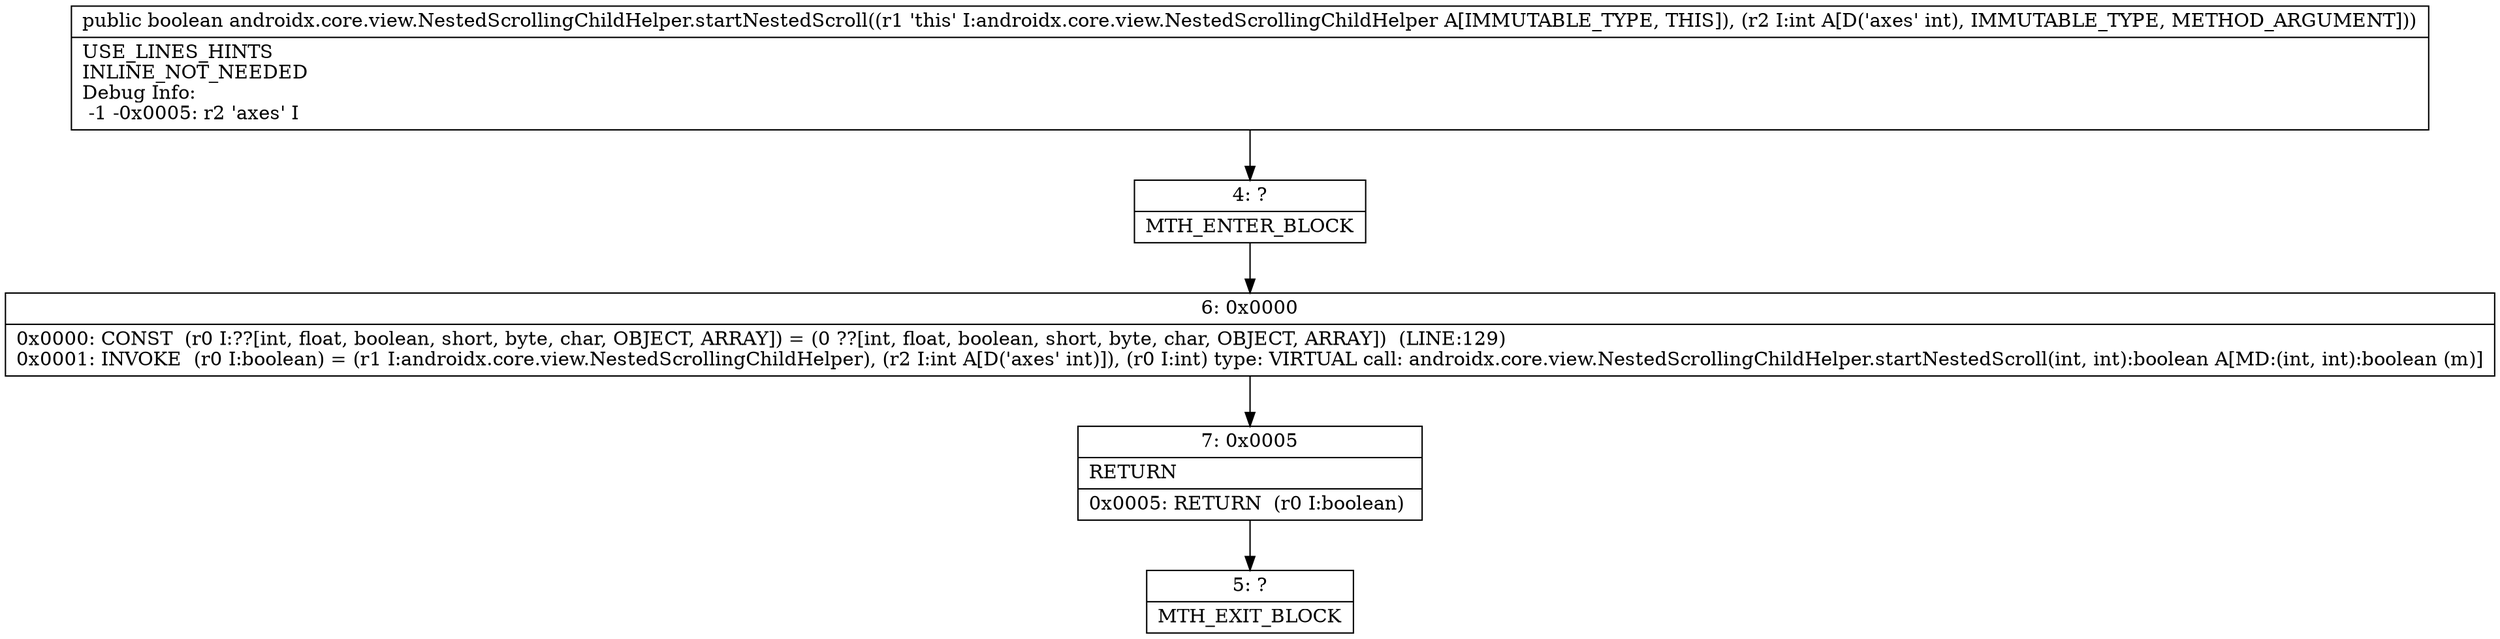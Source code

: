 digraph "CFG forandroidx.core.view.NestedScrollingChildHelper.startNestedScroll(I)Z" {
Node_4 [shape=record,label="{4\:\ ?|MTH_ENTER_BLOCK\l}"];
Node_6 [shape=record,label="{6\:\ 0x0000|0x0000: CONST  (r0 I:??[int, float, boolean, short, byte, char, OBJECT, ARRAY]) = (0 ??[int, float, boolean, short, byte, char, OBJECT, ARRAY])  (LINE:129)\l0x0001: INVOKE  (r0 I:boolean) = (r1 I:androidx.core.view.NestedScrollingChildHelper), (r2 I:int A[D('axes' int)]), (r0 I:int) type: VIRTUAL call: androidx.core.view.NestedScrollingChildHelper.startNestedScroll(int, int):boolean A[MD:(int, int):boolean (m)]\l}"];
Node_7 [shape=record,label="{7\:\ 0x0005|RETURN\l|0x0005: RETURN  (r0 I:boolean) \l}"];
Node_5 [shape=record,label="{5\:\ ?|MTH_EXIT_BLOCK\l}"];
MethodNode[shape=record,label="{public boolean androidx.core.view.NestedScrollingChildHelper.startNestedScroll((r1 'this' I:androidx.core.view.NestedScrollingChildHelper A[IMMUTABLE_TYPE, THIS]), (r2 I:int A[D('axes' int), IMMUTABLE_TYPE, METHOD_ARGUMENT]))  | USE_LINES_HINTS\lINLINE_NOT_NEEDED\lDebug Info:\l  \-1 \-0x0005: r2 'axes' I\l}"];
MethodNode -> Node_4;Node_4 -> Node_6;
Node_6 -> Node_7;
Node_7 -> Node_5;
}

